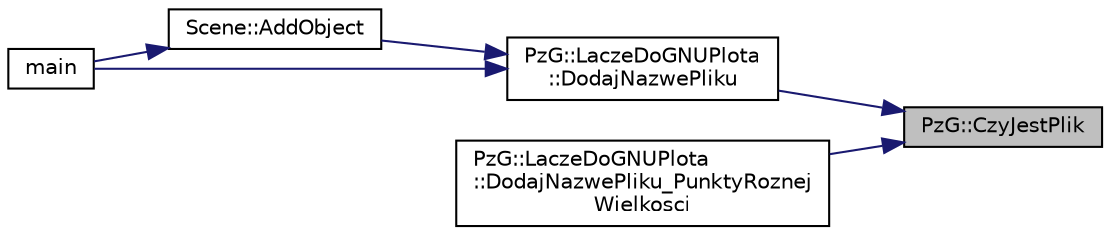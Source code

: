digraph "PzG::CzyJestPlik"
{
 // LATEX_PDF_SIZE
  edge [fontname="Helvetica",fontsize="10",labelfontname="Helvetica",labelfontsize="10"];
  node [fontname="Helvetica",fontsize="10",shape=record];
  rankdir="RL";
  Node1 [label="PzG::CzyJestPlik",height=0.2,width=0.4,color="black", fillcolor="grey75", style="filled", fontcolor="black",tooltip="Funkcja pomocnicza, sprawdza czy plik o podanej nazwie jest na dysku."];
  Node1 -> Node2 [dir="back",color="midnightblue",fontsize="10",style="solid",fontname="Helvetica"];
  Node2 [label="PzG::LaczeDoGNUPlota\l::DodajNazwePliku",height=0.2,width=0.4,color="black", fillcolor="white", style="filled",URL="$class_pz_g_1_1_lacze_do_g_n_u_plota.html#aa815ce8ec16e12fc246cf422e562869e",tooltip="Dodaje nazwę pliku."];
  Node2 -> Node3 [dir="back",color="midnightblue",fontsize="10",style="solid",fontname="Helvetica"];
  Node3 [label="Scene::AddObject",height=0.2,width=0.4,color="black", fillcolor="white", style="filled",URL="$class_scene.html#adfd7a485c21fbe19d8cfc17f3b92e16f",tooltip="Dodaj nową przeszkodę na powierzchni."];
  Node3 -> Node4 [dir="back",color="midnightblue",fontsize="10",style="solid",fontname="Helvetica"];
  Node4 [label="main",height=0.2,width=0.4,color="black", fillcolor="white", style="filled",URL="$app_2main_8cpp.html#ae66f6b31b5ad750f1fe042a706a4e3d4",tooltip=" "];
  Node2 -> Node4 [dir="back",color="midnightblue",fontsize="10",style="solid",fontname="Helvetica"];
  Node1 -> Node5 [dir="back",color="midnightblue",fontsize="10",style="solid",fontname="Helvetica"];
  Node5 [label="PzG::LaczeDoGNUPlota\l::DodajNazwePliku_PunktyRoznej\lWielkosci",height=0.2,width=0.4,color="black", fillcolor="white", style="filled",URL="$class_pz_g_1_1_lacze_do_g_n_u_plota.html#a963eeeba41fea78ad1ad107baf8d4b36",tooltip="Dodaje nazwę pliku."];
}
